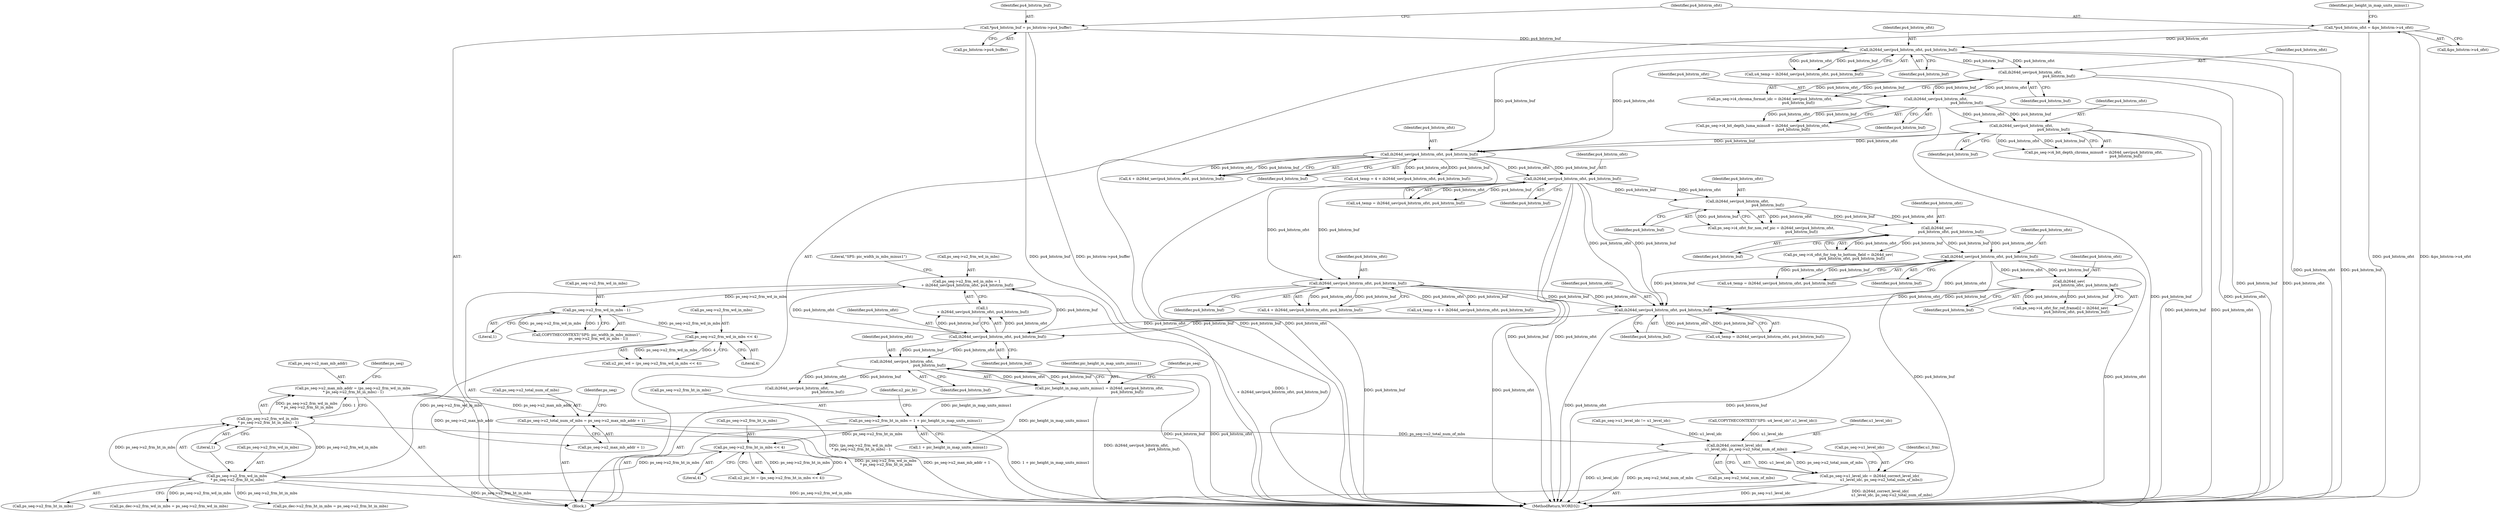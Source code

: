 digraph "0_Android_42cf02965b11c397dd37a0063e683cef005bc0ae@pointer" {
"1000874" [label="(Call,ps_seq->u2_total_num_of_mbs = ps_seq->u2_max_mb_addr + 1)"];
"1000861" [label="(Call,ps_seq->u2_max_mb_addr = (ps_seq->u2_frm_wd_in_mbs\n * ps_seq->u2_frm_ht_in_mbs) - 1)"];
"1000865" [label="(Call,(ps_seq->u2_frm_wd_in_mbs\n * ps_seq->u2_frm_ht_in_mbs) - 1)"];
"1000866" [label="(Call,ps_seq->u2_frm_wd_in_mbs\n * ps_seq->u2_frm_ht_in_mbs)"];
"1000837" [label="(Call,ps_seq->u2_frm_wd_in_mbs << 4)"];
"1000830" [label="(Call,ps_seq->u2_frm_wd_in_mbs - 1)"];
"1000819" [label="(Call,ps_seq->u2_frm_wd_in_mbs = 1\n + ih264d_uev(pu4_bitstrm_ofst, pu4_bitstrm_buf))"];
"1000825" [label="(Call,ih264d_uev(pu4_bitstrm_ofst, pu4_bitstrm_buf))"];
"1000768" [label="(Call,ih264d_uev(pu4_bitstrm_ofst, pu4_bitstrm_buf))"];
"1000756" [label="(Call,ih264d_sev(\n                            pu4_bitstrm_ofst, pu4_bitstrm_buf))"];
"1000719" [label="(Call,ih264d_uev(pu4_bitstrm_ofst, pu4_bitstrm_buf))"];
"1000709" [label="(Call,ih264d_sev(\n                        pu4_bitstrm_ofst, pu4_bitstrm_buf))"];
"1000697" [label="(Call,ih264d_sev(pu4_bitstrm_ofst,\n                                                     pu4_bitstrm_buf))"];
"1000611" [label="(Call,ih264d_uev(pu4_bitstrm_ofst, pu4_bitstrm_buf))"];
"1000573" [label="(Call,ih264d_uev(pu4_bitstrm_ofst, pu4_bitstrm_buf))"];
"1000458" [label="(Call,ih264d_uev(pu4_bitstrm_ofst,\n                                                        pu4_bitstrm_buf))"];
"1000442" [label="(Call,ih264d_uev(pu4_bitstrm_ofst,\n                                                      pu4_bitstrm_buf))"];
"1000426" [label="(Call,ih264d_uev(pu4_bitstrm_ofst,\n                                                  pu4_bitstrm_buf))"];
"1000303" [label="(Call,ih264d_uev(pu4_bitstrm_ofst, pu4_bitstrm_buf))"];
"1000187" [label="(Call,*pu4_bitstrm_ofst = &ps_bitstrm->u4_ofst)"];
"1000181" [label="(Call,*pu4_bitstrm_buf = ps_bitstrm->pu4_buffer)"];
"1000647" [label="(Call,ih264d_uev(pu4_bitstrm_ofst, pu4_bitstrm_buf))"];
"1000856" [label="(Call,ps_seq->u2_frm_ht_in_mbs << 4)"];
"1000847" [label="(Call,ps_seq->u2_frm_ht_in_mbs = 1 + pic_height_in_map_units_minus1)"];
"1000842" [label="(Call,pic_height_in_map_units_minus1 = ih264d_uev(pu4_bitstrm_ofst,\n                                                pu4_bitstrm_buf))"];
"1000844" [label="(Call,ih264d_uev(pu4_bitstrm_ofst,\n                                                pu4_bitstrm_buf))"];
"1000887" [label="(Call,ih264d_correct_level_idc(\n                    u1_level_idc, ps_seq->u2_total_num_of_mbs))"];
"1000883" [label="(Call,ps_seq->u1_level_idc = ih264d_correct_level_idc(\n                    u1_level_idc, ps_seq->u2_total_num_of_mbs))"];
"1000422" [label="(Call,ps_seq->i4_chroma_format_idc = ih264d_uev(pu4_bitstrm_ofst,\n                                                  pu4_bitstrm_buf))"];
"1000649" [label="(Identifier,pu4_bitstrm_buf)"];
"1000823" [label="(Call,1\n + ih264d_uev(pu4_bitstrm_ofst, pu4_bitstrm_buf))"];
"1000855" [label="(Identifier,u2_pic_ht)"];
"1001458" [label="(Call,ps_dec->u2_frm_wd_in_mbs = ps_seq->u2_frm_wd_in_mbs)"];
"1000693" [label="(Call,ps_seq->i4_ofst_for_non_ref_pic = ih264d_sev(pu4_bitstrm_ofst,\n                                                     pu4_bitstrm_buf))"];
"1000829" [label="(Literal,\"SPS: pic_width_in_mbs_minus1\")"];
"1000825" [label="(Call,ih264d_uev(pu4_bitstrm_ofst, pu4_bitstrm_buf))"];
"1000876" [label="(Identifier,ps_seq)"];
"1001507" [label="(MethodReturn,WORD32)"];
"1000884" [label="(Call,ps_seq->u1_level_idc)"];
"1000844" [label="(Call,ih264d_uev(pu4_bitstrm_ofst,\n                                                pu4_bitstrm_buf))"];
"1000893" [label="(Identifier,u1_frm)"];
"1000820" [label="(Call,ps_seq->u2_frm_wd_in_mbs)"];
"1000454" [label="(Call,ps_seq->i4_bit_depth_chroma_minus8 = ih264d_uev(pu4_bitstrm_ofst,\n                                                        pu4_bitstrm_buf))"];
"1000188" [label="(Identifier,pu4_bitstrm_ofst)"];
"1000645" [label="(Call,4 + ih264d_uev(pu4_bitstrm_ofst, pu4_bitstrm_buf))"];
"1000187" [label="(Call,*pu4_bitstrm_ofst = &ps_bitstrm->u4_ofst)"];
"1000847" [label="(Call,ps_seq->u2_frm_ht_in_mbs = 1 + pic_height_in_map_units_minus1)"];
"1000862" [label="(Call,ps_seq->u2_max_mb_addr)"];
"1000301" [label="(Call,u4_temp = ih264d_uev(pu4_bitstrm_ofst, pu4_bitstrm_buf))"];
"1000647" [label="(Call,ih264d_uev(pu4_bitstrm_ofst, pu4_bitstrm_buf))"];
"1000611" [label="(Call,ih264d_uev(pu4_bitstrm_ofst, pu4_bitstrm_buf))"];
"1000183" [label="(Call,ps_bitstrm->pu4_buffer)"];
"1000846" [label="(Identifier,pu4_bitstrm_buf)"];
"1000866" [label="(Call,ps_seq->u2_frm_wd_in_mbs\n * ps_seq->u2_frm_ht_in_mbs)"];
"1000997" [label="(Call,ih264d_uev(pu4_bitstrm_ofst,\n                                                      pu4_bitstrm_buf))"];
"1000427" [label="(Identifier,pu4_bitstrm_ofst)"];
"1000573" [label="(Call,ih264d_uev(pu4_bitstrm_ofst, pu4_bitstrm_buf))"];
"1000181" [label="(Call,*pu4_bitstrm_buf = ps_bitstrm->pu4_buffer)"];
"1000758" [label="(Identifier,pu4_bitstrm_buf)"];
"1000697" [label="(Call,ih264d_sev(pu4_bitstrm_ofst,\n                                                     pu4_bitstrm_buf))"];
"1000838" [label="(Call,ps_seq->u2_frm_wd_in_mbs)"];
"1000831" [label="(Call,ps_seq->u2_frm_wd_in_mbs)"];
"1000643" [label="(Call,u4_temp = 4 + ih264d_uev(pu4_bitstrm_ofst, pu4_bitstrm_buf))"];
"1000710" [label="(Identifier,pu4_bitstrm_ofst)"];
"1000609" [label="(Call,u4_temp = ih264d_uev(pu4_bitstrm_ofst, pu4_bitstrm_buf))"];
"1000854" [label="(Call,u2_pic_ht = (ps_seq->u2_frm_ht_in_mbs << 4))"];
"1000766" [label="(Call,u4_temp = ih264d_uev(pu4_bitstrm_ofst, pu4_bitstrm_buf))"];
"1000828" [label="(Call,COPYTHECONTEXT(\"SPS: pic_width_in_mbs_minus1\",\n                    ps_seq->u2_frm_wd_in_mbs - 1))"];
"1000304" [label="(Identifier,pu4_bitstrm_ofst)"];
"1000883" [label="(Call,ps_seq->u1_level_idc = ih264d_correct_level_idc(\n                    u1_level_idc, ps_seq->u2_total_num_of_mbs))"];
"1000717" [label="(Call,u4_temp = ih264d_uev(pu4_bitstrm_ofst, pu4_bitstrm_buf))"];
"1000845" [label="(Identifier,pu4_bitstrm_ofst)"];
"1000166" [label="(Block,)"];
"1000861" [label="(Call,ps_seq->u2_max_mb_addr = (ps_seq->u2_frm_wd_in_mbs\n * ps_seq->u2_frm_ht_in_mbs) - 1)"];
"1000757" [label="(Identifier,pu4_bitstrm_ofst)"];
"1000613" [label="(Identifier,pu4_bitstrm_buf)"];
"1000719" [label="(Call,ih264d_uev(pu4_bitstrm_ofst, pu4_bitstrm_buf))"];
"1000720" [label="(Identifier,pu4_bitstrm_ofst)"];
"1000648" [label="(Identifier,pu4_bitstrm_ofst)"];
"1000428" [label="(Identifier,pu4_bitstrm_buf)"];
"1000875" [label="(Call,ps_seq->u2_total_num_of_mbs)"];
"1000887" [label="(Call,ih264d_correct_level_idc(\n                    u1_level_idc, ps_seq->u2_total_num_of_mbs))"];
"1000827" [label="(Identifier,pu4_bitstrm_buf)"];
"1000768" [label="(Call,ih264d_uev(pu4_bitstrm_ofst, pu4_bitstrm_buf))"];
"1000849" [label="(Identifier,ps_seq)"];
"1000837" [label="(Call,ps_seq->u2_frm_wd_in_mbs << 4)"];
"1000841" [label="(Literal,4)"];
"1000458" [label="(Call,ih264d_uev(pu4_bitstrm_ofst,\n                                                        pu4_bitstrm_buf))"];
"1000305" [label="(Identifier,pu4_bitstrm_buf)"];
"1000460" [label="(Identifier,pu4_bitstrm_buf)"];
"1000826" [label="(Identifier,pu4_bitstrm_ofst)"];
"1000303" [label="(Call,ih264d_uev(pu4_bitstrm_ofst, pu4_bitstrm_buf))"];
"1000443" [label="(Identifier,pu4_bitstrm_ofst)"];
"1000699" [label="(Identifier,pu4_bitstrm_buf)"];
"1000750" [label="(Call,ps_seq->i4_ofst_for_ref_frame[i] = ih264d_sev(\n                            pu4_bitstrm_ofst, pu4_bitstrm_buf))"];
"1000698" [label="(Identifier,pu4_bitstrm_ofst)"];
"1000364" [label="(Call,ps_seq->u1_level_idc != u1_level_idc)"];
"1000865" [label="(Call,(ps_seq->u2_frm_wd_in_mbs\n * ps_seq->u2_frm_ht_in_mbs) - 1)"];
"1000705" [label="(Call,ps_seq->i4_ofst_for_top_to_bottom_field = ih264d_sev(\n                        pu4_bitstrm_ofst, pu4_bitstrm_buf))"];
"1000438" [label="(Call,ps_seq->i4_bit_depth_luma_minus8 = ih264d_uev(pu4_bitstrm_ofst,\n                                                      pu4_bitstrm_buf))"];
"1000182" [label="(Identifier,pu4_bitstrm_buf)"];
"1000834" [label="(Literal,1)"];
"1000889" [label="(Call,ps_seq->u2_total_num_of_mbs)"];
"1000444" [label="(Identifier,pu4_bitstrm_buf)"];
"1000878" [label="(Call,ps_seq->u2_max_mb_addr + 1)"];
"1000848" [label="(Call,ps_seq->u2_frm_ht_in_mbs)"];
"1000856" [label="(Call,ps_seq->u2_frm_ht_in_mbs << 4)"];
"1000769" [label="(Identifier,pu4_bitstrm_ofst)"];
"1000298" [label="(Call,COPYTHECONTEXT(\"SPS: u4_level_idc\",u1_level_idc))"];
"1000612" [label="(Identifier,pu4_bitstrm_ofst)"];
"1000835" [label="(Call,u2_pic_wd = (ps_seq->u2_frm_wd_in_mbs << 4))"];
"1000459" [label="(Identifier,pu4_bitstrm_ofst)"];
"1000770" [label="(Identifier,pu4_bitstrm_buf)"];
"1000885" [label="(Identifier,ps_seq)"];
"1001465" [label="(Call,ps_dec->u2_frm_ht_in_mbs = ps_seq->u2_frm_ht_in_mbs)"];
"1000201" [label="(Identifier,pic_height_in_map_units_minus1)"];
"1000574" [label="(Identifier,pu4_bitstrm_ofst)"];
"1000442" [label="(Call,ih264d_uev(pu4_bitstrm_ofst,\n                                                      pu4_bitstrm_buf))"];
"1000189" [label="(Call,&ps_bitstrm->u4_ofst)"];
"1000873" [label="(Literal,1)"];
"1000851" [label="(Call,1 + pic_height_in_map_units_minus1)"];
"1000571" [label="(Call,4 + ih264d_uev(pu4_bitstrm_ofst, pu4_bitstrm_buf))"];
"1000575" [label="(Identifier,pu4_bitstrm_buf)"];
"1000721" [label="(Identifier,pu4_bitstrm_buf)"];
"1000711" [label="(Identifier,pu4_bitstrm_buf)"];
"1000819" [label="(Call,ps_seq->u2_frm_wd_in_mbs = 1\n + ih264d_uev(pu4_bitstrm_ofst, pu4_bitstrm_buf))"];
"1000888" [label="(Identifier,u1_level_idc)"];
"1000756" [label="(Call,ih264d_sev(\n                            pu4_bitstrm_ofst, pu4_bitstrm_buf))"];
"1000874" [label="(Call,ps_seq->u2_total_num_of_mbs = ps_seq->u2_max_mb_addr + 1)"];
"1000709" [label="(Call,ih264d_sev(\n                        pu4_bitstrm_ofst, pu4_bitstrm_buf))"];
"1000830" [label="(Call,ps_seq->u2_frm_wd_in_mbs - 1)"];
"1000843" [label="(Identifier,pic_height_in_map_units_minus1)"];
"1000867" [label="(Call,ps_seq->u2_frm_wd_in_mbs)"];
"1000857" [label="(Call,ps_seq->u2_frm_ht_in_mbs)"];
"1000426" [label="(Call,ih264d_uev(pu4_bitstrm_ofst,\n                                                  pu4_bitstrm_buf))"];
"1000842" [label="(Call,pic_height_in_map_units_minus1 = ih264d_uev(pu4_bitstrm_ofst,\n                                                pu4_bitstrm_buf))"];
"1000860" [label="(Literal,4)"];
"1000870" [label="(Call,ps_seq->u2_frm_ht_in_mbs)"];
"1000569" [label="(Call,u4_temp = 4 + ih264d_uev(pu4_bitstrm_ofst, pu4_bitstrm_buf))"];
"1000874" -> "1000166"  [label="AST: "];
"1000874" -> "1000878"  [label="CFG: "];
"1000875" -> "1000874"  [label="AST: "];
"1000878" -> "1000874"  [label="AST: "];
"1000885" -> "1000874"  [label="CFG: "];
"1000874" -> "1001507"  [label="DDG: ps_seq->u2_max_mb_addr + 1"];
"1000861" -> "1000874"  [label="DDG: ps_seq->u2_max_mb_addr"];
"1000874" -> "1000887"  [label="DDG: ps_seq->u2_total_num_of_mbs"];
"1000861" -> "1000166"  [label="AST: "];
"1000861" -> "1000865"  [label="CFG: "];
"1000862" -> "1000861"  [label="AST: "];
"1000865" -> "1000861"  [label="AST: "];
"1000876" -> "1000861"  [label="CFG: "];
"1000861" -> "1001507"  [label="DDG: (ps_seq->u2_frm_wd_in_mbs\n * ps_seq->u2_frm_ht_in_mbs) - 1"];
"1000865" -> "1000861"  [label="DDG: ps_seq->u2_frm_wd_in_mbs\n * ps_seq->u2_frm_ht_in_mbs"];
"1000865" -> "1000861"  [label="DDG: 1"];
"1000861" -> "1000878"  [label="DDG: ps_seq->u2_max_mb_addr"];
"1000865" -> "1000873"  [label="CFG: "];
"1000866" -> "1000865"  [label="AST: "];
"1000873" -> "1000865"  [label="AST: "];
"1000865" -> "1001507"  [label="DDG: ps_seq->u2_frm_wd_in_mbs\n * ps_seq->u2_frm_ht_in_mbs"];
"1000866" -> "1000865"  [label="DDG: ps_seq->u2_frm_wd_in_mbs"];
"1000866" -> "1000865"  [label="DDG: ps_seq->u2_frm_ht_in_mbs"];
"1000866" -> "1000870"  [label="CFG: "];
"1000867" -> "1000866"  [label="AST: "];
"1000870" -> "1000866"  [label="AST: "];
"1000873" -> "1000866"  [label="CFG: "];
"1000866" -> "1001507"  [label="DDG: ps_seq->u2_frm_wd_in_mbs"];
"1000866" -> "1001507"  [label="DDG: ps_seq->u2_frm_ht_in_mbs"];
"1000837" -> "1000866"  [label="DDG: ps_seq->u2_frm_wd_in_mbs"];
"1000856" -> "1000866"  [label="DDG: ps_seq->u2_frm_ht_in_mbs"];
"1000866" -> "1001458"  [label="DDG: ps_seq->u2_frm_wd_in_mbs"];
"1000866" -> "1001465"  [label="DDG: ps_seq->u2_frm_ht_in_mbs"];
"1000837" -> "1000835"  [label="AST: "];
"1000837" -> "1000841"  [label="CFG: "];
"1000838" -> "1000837"  [label="AST: "];
"1000841" -> "1000837"  [label="AST: "];
"1000835" -> "1000837"  [label="CFG: "];
"1000837" -> "1000835"  [label="DDG: ps_seq->u2_frm_wd_in_mbs"];
"1000837" -> "1000835"  [label="DDG: 4"];
"1000830" -> "1000837"  [label="DDG: ps_seq->u2_frm_wd_in_mbs"];
"1000830" -> "1000828"  [label="AST: "];
"1000830" -> "1000834"  [label="CFG: "];
"1000831" -> "1000830"  [label="AST: "];
"1000834" -> "1000830"  [label="AST: "];
"1000828" -> "1000830"  [label="CFG: "];
"1000830" -> "1000828"  [label="DDG: ps_seq->u2_frm_wd_in_mbs"];
"1000830" -> "1000828"  [label="DDG: 1"];
"1000819" -> "1000830"  [label="DDG: ps_seq->u2_frm_wd_in_mbs"];
"1000819" -> "1000166"  [label="AST: "];
"1000819" -> "1000823"  [label="CFG: "];
"1000820" -> "1000819"  [label="AST: "];
"1000823" -> "1000819"  [label="AST: "];
"1000829" -> "1000819"  [label="CFG: "];
"1000819" -> "1001507"  [label="DDG: 1\n + ih264d_uev(pu4_bitstrm_ofst, pu4_bitstrm_buf)"];
"1000825" -> "1000819"  [label="DDG: pu4_bitstrm_ofst"];
"1000825" -> "1000819"  [label="DDG: pu4_bitstrm_buf"];
"1000825" -> "1000823"  [label="AST: "];
"1000825" -> "1000827"  [label="CFG: "];
"1000826" -> "1000825"  [label="AST: "];
"1000827" -> "1000825"  [label="AST: "];
"1000823" -> "1000825"  [label="CFG: "];
"1000825" -> "1000823"  [label="DDG: pu4_bitstrm_ofst"];
"1000825" -> "1000823"  [label="DDG: pu4_bitstrm_buf"];
"1000768" -> "1000825"  [label="DDG: pu4_bitstrm_ofst"];
"1000768" -> "1000825"  [label="DDG: pu4_bitstrm_buf"];
"1000825" -> "1000844"  [label="DDG: pu4_bitstrm_ofst"];
"1000825" -> "1000844"  [label="DDG: pu4_bitstrm_buf"];
"1000768" -> "1000766"  [label="AST: "];
"1000768" -> "1000770"  [label="CFG: "];
"1000769" -> "1000768"  [label="AST: "];
"1000770" -> "1000768"  [label="AST: "];
"1000766" -> "1000768"  [label="CFG: "];
"1000768" -> "1001507"  [label="DDG: pu4_bitstrm_ofst"];
"1000768" -> "1001507"  [label="DDG: pu4_bitstrm_buf"];
"1000768" -> "1000766"  [label="DDG: pu4_bitstrm_ofst"];
"1000768" -> "1000766"  [label="DDG: pu4_bitstrm_buf"];
"1000756" -> "1000768"  [label="DDG: pu4_bitstrm_ofst"];
"1000756" -> "1000768"  [label="DDG: pu4_bitstrm_buf"];
"1000647" -> "1000768"  [label="DDG: pu4_bitstrm_ofst"];
"1000647" -> "1000768"  [label="DDG: pu4_bitstrm_buf"];
"1000719" -> "1000768"  [label="DDG: pu4_bitstrm_ofst"];
"1000719" -> "1000768"  [label="DDG: pu4_bitstrm_buf"];
"1000611" -> "1000768"  [label="DDG: pu4_bitstrm_ofst"];
"1000611" -> "1000768"  [label="DDG: pu4_bitstrm_buf"];
"1000756" -> "1000750"  [label="AST: "];
"1000756" -> "1000758"  [label="CFG: "];
"1000757" -> "1000756"  [label="AST: "];
"1000758" -> "1000756"  [label="AST: "];
"1000750" -> "1000756"  [label="CFG: "];
"1000756" -> "1000750"  [label="DDG: pu4_bitstrm_ofst"];
"1000756" -> "1000750"  [label="DDG: pu4_bitstrm_buf"];
"1000719" -> "1000756"  [label="DDG: pu4_bitstrm_ofst"];
"1000719" -> "1000756"  [label="DDG: pu4_bitstrm_buf"];
"1000719" -> "1000717"  [label="AST: "];
"1000719" -> "1000721"  [label="CFG: "];
"1000720" -> "1000719"  [label="AST: "];
"1000721" -> "1000719"  [label="AST: "];
"1000717" -> "1000719"  [label="CFG: "];
"1000719" -> "1001507"  [label="DDG: pu4_bitstrm_buf"];
"1000719" -> "1001507"  [label="DDG: pu4_bitstrm_ofst"];
"1000719" -> "1000717"  [label="DDG: pu4_bitstrm_ofst"];
"1000719" -> "1000717"  [label="DDG: pu4_bitstrm_buf"];
"1000709" -> "1000719"  [label="DDG: pu4_bitstrm_ofst"];
"1000709" -> "1000719"  [label="DDG: pu4_bitstrm_buf"];
"1000709" -> "1000705"  [label="AST: "];
"1000709" -> "1000711"  [label="CFG: "];
"1000710" -> "1000709"  [label="AST: "];
"1000711" -> "1000709"  [label="AST: "];
"1000705" -> "1000709"  [label="CFG: "];
"1000709" -> "1000705"  [label="DDG: pu4_bitstrm_ofst"];
"1000709" -> "1000705"  [label="DDG: pu4_bitstrm_buf"];
"1000697" -> "1000709"  [label="DDG: pu4_bitstrm_ofst"];
"1000697" -> "1000709"  [label="DDG: pu4_bitstrm_buf"];
"1000697" -> "1000693"  [label="AST: "];
"1000697" -> "1000699"  [label="CFG: "];
"1000698" -> "1000697"  [label="AST: "];
"1000699" -> "1000697"  [label="AST: "];
"1000693" -> "1000697"  [label="CFG: "];
"1000697" -> "1000693"  [label="DDG: pu4_bitstrm_ofst"];
"1000697" -> "1000693"  [label="DDG: pu4_bitstrm_buf"];
"1000611" -> "1000697"  [label="DDG: pu4_bitstrm_ofst"];
"1000611" -> "1000697"  [label="DDG: pu4_bitstrm_buf"];
"1000611" -> "1000609"  [label="AST: "];
"1000611" -> "1000613"  [label="CFG: "];
"1000612" -> "1000611"  [label="AST: "];
"1000613" -> "1000611"  [label="AST: "];
"1000609" -> "1000611"  [label="CFG: "];
"1000611" -> "1001507"  [label="DDG: pu4_bitstrm_buf"];
"1000611" -> "1001507"  [label="DDG: pu4_bitstrm_ofst"];
"1000611" -> "1000609"  [label="DDG: pu4_bitstrm_ofst"];
"1000611" -> "1000609"  [label="DDG: pu4_bitstrm_buf"];
"1000573" -> "1000611"  [label="DDG: pu4_bitstrm_ofst"];
"1000573" -> "1000611"  [label="DDG: pu4_bitstrm_buf"];
"1000611" -> "1000647"  [label="DDG: pu4_bitstrm_ofst"];
"1000611" -> "1000647"  [label="DDG: pu4_bitstrm_buf"];
"1000573" -> "1000571"  [label="AST: "];
"1000573" -> "1000575"  [label="CFG: "];
"1000574" -> "1000573"  [label="AST: "];
"1000575" -> "1000573"  [label="AST: "];
"1000571" -> "1000573"  [label="CFG: "];
"1000573" -> "1001507"  [label="DDG: pu4_bitstrm_buf"];
"1000573" -> "1001507"  [label="DDG: pu4_bitstrm_ofst"];
"1000573" -> "1000569"  [label="DDG: pu4_bitstrm_ofst"];
"1000573" -> "1000569"  [label="DDG: pu4_bitstrm_buf"];
"1000573" -> "1000571"  [label="DDG: pu4_bitstrm_ofst"];
"1000573" -> "1000571"  [label="DDG: pu4_bitstrm_buf"];
"1000458" -> "1000573"  [label="DDG: pu4_bitstrm_ofst"];
"1000458" -> "1000573"  [label="DDG: pu4_bitstrm_buf"];
"1000303" -> "1000573"  [label="DDG: pu4_bitstrm_ofst"];
"1000303" -> "1000573"  [label="DDG: pu4_bitstrm_buf"];
"1000458" -> "1000454"  [label="AST: "];
"1000458" -> "1000460"  [label="CFG: "];
"1000459" -> "1000458"  [label="AST: "];
"1000460" -> "1000458"  [label="AST: "];
"1000454" -> "1000458"  [label="CFG: "];
"1000458" -> "1001507"  [label="DDG: pu4_bitstrm_buf"];
"1000458" -> "1001507"  [label="DDG: pu4_bitstrm_ofst"];
"1000458" -> "1000454"  [label="DDG: pu4_bitstrm_ofst"];
"1000458" -> "1000454"  [label="DDG: pu4_bitstrm_buf"];
"1000442" -> "1000458"  [label="DDG: pu4_bitstrm_ofst"];
"1000442" -> "1000458"  [label="DDG: pu4_bitstrm_buf"];
"1000442" -> "1000438"  [label="AST: "];
"1000442" -> "1000444"  [label="CFG: "];
"1000443" -> "1000442"  [label="AST: "];
"1000444" -> "1000442"  [label="AST: "];
"1000438" -> "1000442"  [label="CFG: "];
"1000442" -> "1001507"  [label="DDG: pu4_bitstrm_ofst"];
"1000442" -> "1001507"  [label="DDG: pu4_bitstrm_buf"];
"1000442" -> "1000438"  [label="DDG: pu4_bitstrm_ofst"];
"1000442" -> "1000438"  [label="DDG: pu4_bitstrm_buf"];
"1000426" -> "1000442"  [label="DDG: pu4_bitstrm_ofst"];
"1000426" -> "1000442"  [label="DDG: pu4_bitstrm_buf"];
"1000426" -> "1000422"  [label="AST: "];
"1000426" -> "1000428"  [label="CFG: "];
"1000427" -> "1000426"  [label="AST: "];
"1000428" -> "1000426"  [label="AST: "];
"1000422" -> "1000426"  [label="CFG: "];
"1000426" -> "1001507"  [label="DDG: pu4_bitstrm_buf"];
"1000426" -> "1001507"  [label="DDG: pu4_bitstrm_ofst"];
"1000426" -> "1000422"  [label="DDG: pu4_bitstrm_ofst"];
"1000426" -> "1000422"  [label="DDG: pu4_bitstrm_buf"];
"1000303" -> "1000426"  [label="DDG: pu4_bitstrm_ofst"];
"1000303" -> "1000426"  [label="DDG: pu4_bitstrm_buf"];
"1000303" -> "1000301"  [label="AST: "];
"1000303" -> "1000305"  [label="CFG: "];
"1000304" -> "1000303"  [label="AST: "];
"1000305" -> "1000303"  [label="AST: "];
"1000301" -> "1000303"  [label="CFG: "];
"1000303" -> "1001507"  [label="DDG: pu4_bitstrm_ofst"];
"1000303" -> "1001507"  [label="DDG: pu4_bitstrm_buf"];
"1000303" -> "1000301"  [label="DDG: pu4_bitstrm_ofst"];
"1000303" -> "1000301"  [label="DDG: pu4_bitstrm_buf"];
"1000187" -> "1000303"  [label="DDG: pu4_bitstrm_ofst"];
"1000181" -> "1000303"  [label="DDG: pu4_bitstrm_buf"];
"1000187" -> "1000166"  [label="AST: "];
"1000187" -> "1000189"  [label="CFG: "];
"1000188" -> "1000187"  [label="AST: "];
"1000189" -> "1000187"  [label="AST: "];
"1000201" -> "1000187"  [label="CFG: "];
"1000187" -> "1001507"  [label="DDG: pu4_bitstrm_ofst"];
"1000187" -> "1001507"  [label="DDG: &ps_bitstrm->u4_ofst"];
"1000181" -> "1000166"  [label="AST: "];
"1000181" -> "1000183"  [label="CFG: "];
"1000182" -> "1000181"  [label="AST: "];
"1000183" -> "1000181"  [label="AST: "];
"1000188" -> "1000181"  [label="CFG: "];
"1000181" -> "1001507"  [label="DDG: pu4_bitstrm_buf"];
"1000181" -> "1001507"  [label="DDG: ps_bitstrm->pu4_buffer"];
"1000647" -> "1000645"  [label="AST: "];
"1000647" -> "1000649"  [label="CFG: "];
"1000648" -> "1000647"  [label="AST: "];
"1000649" -> "1000647"  [label="AST: "];
"1000645" -> "1000647"  [label="CFG: "];
"1000647" -> "1001507"  [label="DDG: pu4_bitstrm_ofst"];
"1000647" -> "1001507"  [label="DDG: pu4_bitstrm_buf"];
"1000647" -> "1000643"  [label="DDG: pu4_bitstrm_ofst"];
"1000647" -> "1000643"  [label="DDG: pu4_bitstrm_buf"];
"1000647" -> "1000645"  [label="DDG: pu4_bitstrm_ofst"];
"1000647" -> "1000645"  [label="DDG: pu4_bitstrm_buf"];
"1000856" -> "1000854"  [label="AST: "];
"1000856" -> "1000860"  [label="CFG: "];
"1000857" -> "1000856"  [label="AST: "];
"1000860" -> "1000856"  [label="AST: "];
"1000854" -> "1000856"  [label="CFG: "];
"1000856" -> "1000854"  [label="DDG: ps_seq->u2_frm_ht_in_mbs"];
"1000856" -> "1000854"  [label="DDG: 4"];
"1000847" -> "1000856"  [label="DDG: ps_seq->u2_frm_ht_in_mbs"];
"1000847" -> "1000166"  [label="AST: "];
"1000847" -> "1000851"  [label="CFG: "];
"1000848" -> "1000847"  [label="AST: "];
"1000851" -> "1000847"  [label="AST: "];
"1000855" -> "1000847"  [label="CFG: "];
"1000847" -> "1001507"  [label="DDG: 1 + pic_height_in_map_units_minus1"];
"1000842" -> "1000847"  [label="DDG: pic_height_in_map_units_minus1"];
"1000842" -> "1000166"  [label="AST: "];
"1000842" -> "1000844"  [label="CFG: "];
"1000843" -> "1000842"  [label="AST: "];
"1000844" -> "1000842"  [label="AST: "];
"1000849" -> "1000842"  [label="CFG: "];
"1000842" -> "1001507"  [label="DDG: ih264d_uev(pu4_bitstrm_ofst,\n                                                pu4_bitstrm_buf)"];
"1000844" -> "1000842"  [label="DDG: pu4_bitstrm_ofst"];
"1000844" -> "1000842"  [label="DDG: pu4_bitstrm_buf"];
"1000842" -> "1000851"  [label="DDG: pic_height_in_map_units_minus1"];
"1000844" -> "1000846"  [label="CFG: "];
"1000845" -> "1000844"  [label="AST: "];
"1000846" -> "1000844"  [label="AST: "];
"1000844" -> "1001507"  [label="DDG: pu4_bitstrm_buf"];
"1000844" -> "1001507"  [label="DDG: pu4_bitstrm_ofst"];
"1000844" -> "1000997"  [label="DDG: pu4_bitstrm_ofst"];
"1000844" -> "1000997"  [label="DDG: pu4_bitstrm_buf"];
"1000887" -> "1000883"  [label="AST: "];
"1000887" -> "1000889"  [label="CFG: "];
"1000888" -> "1000887"  [label="AST: "];
"1000889" -> "1000887"  [label="AST: "];
"1000883" -> "1000887"  [label="CFG: "];
"1000887" -> "1001507"  [label="DDG: u1_level_idc"];
"1000887" -> "1001507"  [label="DDG: ps_seq->u2_total_num_of_mbs"];
"1000887" -> "1000883"  [label="DDG: u1_level_idc"];
"1000887" -> "1000883"  [label="DDG: ps_seq->u2_total_num_of_mbs"];
"1000364" -> "1000887"  [label="DDG: u1_level_idc"];
"1000298" -> "1000887"  [label="DDG: u1_level_idc"];
"1000883" -> "1000166"  [label="AST: "];
"1000884" -> "1000883"  [label="AST: "];
"1000893" -> "1000883"  [label="CFG: "];
"1000883" -> "1001507"  [label="DDG: ps_seq->u1_level_idc"];
"1000883" -> "1001507"  [label="DDG: ih264d_correct_level_idc(\n                    u1_level_idc, ps_seq->u2_total_num_of_mbs)"];
}
